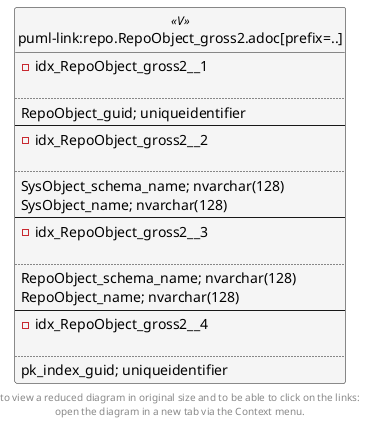 @startuml
left to right direction
'top to bottom direction
hide circle
'avoide "." issues:
set namespaceSeparator none


skinparam class {
  BackgroundColor White
  BackgroundColor<<FN>> Yellow
  BackgroundColor<<FS>> Yellow
  BackgroundColor<<FT>> LightGray
  BackgroundColor<<IF>> Yellow
  BackgroundColor<<IS>> Yellow
  BackgroundColor<<P>> Aqua
  BackgroundColor<<PC>> Aqua
  BackgroundColor<<SN>> Yellow
  BackgroundColor<<SO>> SlateBlue
  BackgroundColor<<TF>> LightGray
  BackgroundColor<<TR>> Tomato
  BackgroundColor<<U>> White
  BackgroundColor<<V>> WhiteSmoke
  BackgroundColor<<X>> Aqua
}


entity "puml-link:repo.RepoObject_gross2.adoc[prefix=..]" as repo.RepoObject_gross2 << V >> {
- idx_RepoObject_gross2__1

..
RepoObject_guid; uniqueidentifier
--
- idx_RepoObject_gross2__2

..
SysObject_schema_name; nvarchar(128)
SysObject_name; nvarchar(128)
--
- idx_RepoObject_gross2__3

..
RepoObject_schema_name; nvarchar(128)
RepoObject_name; nvarchar(128)
--
- idx_RepoObject_gross2__4

..
pk_index_guid; uniqueidentifier
}


footer
to view a reduced diagram in original size and to be able to click on the links:
open the diagram in a new tab via the Context menu.
end footer

@enduml

